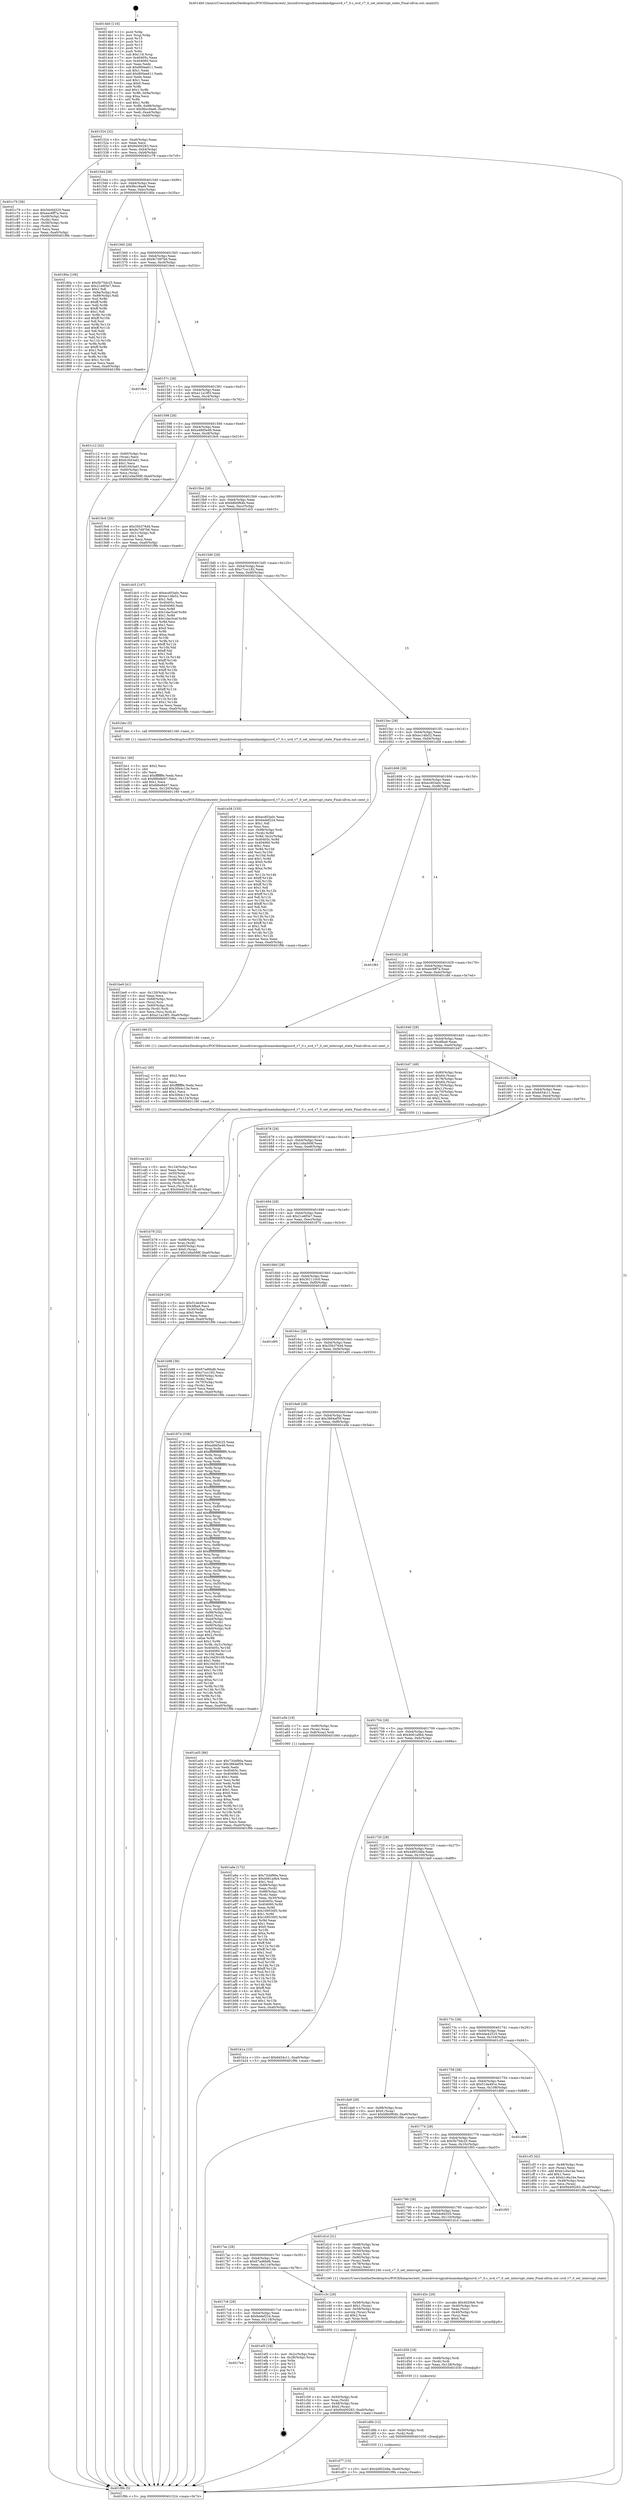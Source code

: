 digraph "0x4014b0" {
  label = "0x4014b0 (/mnt/c/Users/mathe/Desktop/tcc/POCII/binaries/extr_linuxdriversgpudrmamdamdgpuuvd_v7_0.c_uvd_v7_0_set_interrupt_state_Final-ollvm.out::main(0))"
  labelloc = "t"
  node[shape=record]

  Entry [label="",width=0.3,height=0.3,shape=circle,fillcolor=black,style=filled]
  "0x401524" [label="{
     0x401524 [32]\l
     | [instrs]\l
     &nbsp;&nbsp;0x401524 \<+6\>: mov -0xa0(%rbp),%eax\l
     &nbsp;&nbsp;0x40152a \<+2\>: mov %eax,%ecx\l
     &nbsp;&nbsp;0x40152c \<+6\>: sub $0x94400283,%ecx\l
     &nbsp;&nbsp;0x401532 \<+6\>: mov %eax,-0xb4(%rbp)\l
     &nbsp;&nbsp;0x401538 \<+6\>: mov %ecx,-0xb8(%rbp)\l
     &nbsp;&nbsp;0x40153e \<+6\>: je 0000000000401c79 \<main+0x7c9\>\l
  }"]
  "0x401c79" [label="{
     0x401c79 [36]\l
     | [instrs]\l
     &nbsp;&nbsp;0x401c79 \<+5\>: mov $0x5dc6d320,%eax\l
     &nbsp;&nbsp;0x401c7e \<+5\>: mov $0xeec6ff7a,%ecx\l
     &nbsp;&nbsp;0x401c83 \<+4\>: mov -0x48(%rbp),%rdx\l
     &nbsp;&nbsp;0x401c87 \<+2\>: mov (%rdx),%esi\l
     &nbsp;&nbsp;0x401c89 \<+4\>: mov -0x58(%rbp),%rdx\l
     &nbsp;&nbsp;0x401c8d \<+2\>: cmp (%rdx),%esi\l
     &nbsp;&nbsp;0x401c8f \<+3\>: cmovl %ecx,%eax\l
     &nbsp;&nbsp;0x401c92 \<+6\>: mov %eax,-0xa0(%rbp)\l
     &nbsp;&nbsp;0x401c98 \<+5\>: jmp 0000000000401f9b \<main+0xaeb\>\l
  }"]
  "0x401544" [label="{
     0x401544 [28]\l
     | [instrs]\l
     &nbsp;&nbsp;0x401544 \<+5\>: jmp 0000000000401549 \<main+0x99\>\l
     &nbsp;&nbsp;0x401549 \<+6\>: mov -0xb4(%rbp),%eax\l
     &nbsp;&nbsp;0x40154f \<+5\>: sub $0x9bcc9ae6,%eax\l
     &nbsp;&nbsp;0x401554 \<+6\>: mov %eax,-0xbc(%rbp)\l
     &nbsp;&nbsp;0x40155a \<+6\>: je 000000000040180a \<main+0x35a\>\l
  }"]
  Exit [label="",width=0.3,height=0.3,shape=circle,fillcolor=black,style=filled,peripheries=2]
  "0x40180a" [label="{
     0x40180a [106]\l
     | [instrs]\l
     &nbsp;&nbsp;0x40180a \<+5\>: mov $0x5b75dc25,%eax\l
     &nbsp;&nbsp;0x40180f \<+5\>: mov $0x21e6f3e7,%ecx\l
     &nbsp;&nbsp;0x401814 \<+2\>: mov $0x1,%dl\l
     &nbsp;&nbsp;0x401816 \<+7\>: mov -0x9a(%rbp),%sil\l
     &nbsp;&nbsp;0x40181d \<+7\>: mov -0x99(%rbp),%dil\l
     &nbsp;&nbsp;0x401824 \<+3\>: mov %sil,%r8b\l
     &nbsp;&nbsp;0x401827 \<+4\>: xor $0xff,%r8b\l
     &nbsp;&nbsp;0x40182b \<+3\>: mov %dil,%r9b\l
     &nbsp;&nbsp;0x40182e \<+4\>: xor $0xff,%r9b\l
     &nbsp;&nbsp;0x401832 \<+3\>: xor $0x1,%dl\l
     &nbsp;&nbsp;0x401835 \<+3\>: mov %r8b,%r10b\l
     &nbsp;&nbsp;0x401838 \<+4\>: and $0xff,%r10b\l
     &nbsp;&nbsp;0x40183c \<+3\>: and %dl,%sil\l
     &nbsp;&nbsp;0x40183f \<+3\>: mov %r9b,%r11b\l
     &nbsp;&nbsp;0x401842 \<+4\>: and $0xff,%r11b\l
     &nbsp;&nbsp;0x401846 \<+3\>: and %dl,%dil\l
     &nbsp;&nbsp;0x401849 \<+3\>: or %sil,%r10b\l
     &nbsp;&nbsp;0x40184c \<+3\>: or %dil,%r11b\l
     &nbsp;&nbsp;0x40184f \<+3\>: xor %r11b,%r10b\l
     &nbsp;&nbsp;0x401852 \<+3\>: or %r9b,%r8b\l
     &nbsp;&nbsp;0x401855 \<+4\>: xor $0xff,%r8b\l
     &nbsp;&nbsp;0x401859 \<+3\>: or $0x1,%dl\l
     &nbsp;&nbsp;0x40185c \<+3\>: and %dl,%r8b\l
     &nbsp;&nbsp;0x40185f \<+3\>: or %r8b,%r10b\l
     &nbsp;&nbsp;0x401862 \<+4\>: test $0x1,%r10b\l
     &nbsp;&nbsp;0x401866 \<+3\>: cmovne %ecx,%eax\l
     &nbsp;&nbsp;0x401869 \<+6\>: mov %eax,-0xa0(%rbp)\l
     &nbsp;&nbsp;0x40186f \<+5\>: jmp 0000000000401f9b \<main+0xaeb\>\l
  }"]
  "0x401560" [label="{
     0x401560 [28]\l
     | [instrs]\l
     &nbsp;&nbsp;0x401560 \<+5\>: jmp 0000000000401565 \<main+0xb5\>\l
     &nbsp;&nbsp;0x401565 \<+6\>: mov -0xb4(%rbp),%eax\l
     &nbsp;&nbsp;0x40156b \<+5\>: sub $0x9c7d97b6,%eax\l
     &nbsp;&nbsp;0x401570 \<+6\>: mov %eax,-0xc0(%rbp)\l
     &nbsp;&nbsp;0x401576 \<+6\>: je 00000000004019e4 \<main+0x534\>\l
  }"]
  "0x401f9b" [label="{
     0x401f9b [5]\l
     | [instrs]\l
     &nbsp;&nbsp;0x401f9b \<+5\>: jmp 0000000000401524 \<main+0x74\>\l
  }"]
  "0x4014b0" [label="{
     0x4014b0 [116]\l
     | [instrs]\l
     &nbsp;&nbsp;0x4014b0 \<+1\>: push %rbp\l
     &nbsp;&nbsp;0x4014b1 \<+3\>: mov %rsp,%rbp\l
     &nbsp;&nbsp;0x4014b4 \<+2\>: push %r15\l
     &nbsp;&nbsp;0x4014b6 \<+2\>: push %r14\l
     &nbsp;&nbsp;0x4014b8 \<+2\>: push %r13\l
     &nbsp;&nbsp;0x4014ba \<+2\>: push %r12\l
     &nbsp;&nbsp;0x4014bc \<+1\>: push %rbx\l
     &nbsp;&nbsp;0x4014bd \<+7\>: sub $0x118,%rsp\l
     &nbsp;&nbsp;0x4014c4 \<+7\>: mov 0x40405c,%eax\l
     &nbsp;&nbsp;0x4014cb \<+7\>: mov 0x404060,%ecx\l
     &nbsp;&nbsp;0x4014d2 \<+2\>: mov %eax,%edx\l
     &nbsp;&nbsp;0x4014d4 \<+6\>: sub $0x800ee611,%edx\l
     &nbsp;&nbsp;0x4014da \<+3\>: sub $0x1,%edx\l
     &nbsp;&nbsp;0x4014dd \<+6\>: add $0x800ee611,%edx\l
     &nbsp;&nbsp;0x4014e3 \<+3\>: imul %edx,%eax\l
     &nbsp;&nbsp;0x4014e6 \<+3\>: and $0x1,%eax\l
     &nbsp;&nbsp;0x4014e9 \<+3\>: cmp $0x0,%eax\l
     &nbsp;&nbsp;0x4014ec \<+4\>: sete %r8b\l
     &nbsp;&nbsp;0x4014f0 \<+4\>: and $0x1,%r8b\l
     &nbsp;&nbsp;0x4014f4 \<+7\>: mov %r8b,-0x9a(%rbp)\l
     &nbsp;&nbsp;0x4014fb \<+3\>: cmp $0xa,%ecx\l
     &nbsp;&nbsp;0x4014fe \<+4\>: setl %r8b\l
     &nbsp;&nbsp;0x401502 \<+4\>: and $0x1,%r8b\l
     &nbsp;&nbsp;0x401506 \<+7\>: mov %r8b,-0x99(%rbp)\l
     &nbsp;&nbsp;0x40150d \<+10\>: movl $0x9bcc9ae6,-0xa0(%rbp)\l
     &nbsp;&nbsp;0x401517 \<+6\>: mov %edi,-0xa4(%rbp)\l
     &nbsp;&nbsp;0x40151d \<+7\>: mov %rsi,-0xb0(%rbp)\l
  }"]
  "0x4017e4" [label="{
     0x4017e4\l
  }", style=dashed]
  "0x4019e4" [label="{
     0x4019e4\l
  }", style=dashed]
  "0x40157c" [label="{
     0x40157c [28]\l
     | [instrs]\l
     &nbsp;&nbsp;0x40157c \<+5\>: jmp 0000000000401581 \<main+0xd1\>\l
     &nbsp;&nbsp;0x401581 \<+6\>: mov -0xb4(%rbp),%eax\l
     &nbsp;&nbsp;0x401587 \<+5\>: sub $0xa11a18f3,%eax\l
     &nbsp;&nbsp;0x40158c \<+6\>: mov %eax,-0xc4(%rbp)\l
     &nbsp;&nbsp;0x401592 \<+6\>: je 0000000000401c12 \<main+0x762\>\l
  }"]
  "0x401ef3" [label="{
     0x401ef3 [18]\l
     | [instrs]\l
     &nbsp;&nbsp;0x401ef3 \<+3\>: mov -0x2c(%rbp),%eax\l
     &nbsp;&nbsp;0x401ef6 \<+4\>: lea -0x28(%rbp),%rsp\l
     &nbsp;&nbsp;0x401efa \<+1\>: pop %rbx\l
     &nbsp;&nbsp;0x401efb \<+2\>: pop %r12\l
     &nbsp;&nbsp;0x401efd \<+2\>: pop %r13\l
     &nbsp;&nbsp;0x401eff \<+2\>: pop %r14\l
     &nbsp;&nbsp;0x401f01 \<+2\>: pop %r15\l
     &nbsp;&nbsp;0x401f03 \<+1\>: pop %rbp\l
     &nbsp;&nbsp;0x401f04 \<+1\>: ret\l
  }"]
  "0x401c12" [label="{
     0x401c12 [42]\l
     | [instrs]\l
     &nbsp;&nbsp;0x401c12 \<+4\>: mov -0x60(%rbp),%rax\l
     &nbsp;&nbsp;0x401c16 \<+2\>: mov (%rax),%ecx\l
     &nbsp;&nbsp;0x401c18 \<+6\>: add $0x61643ad1,%ecx\l
     &nbsp;&nbsp;0x401c1e \<+3\>: add $0x1,%ecx\l
     &nbsp;&nbsp;0x401c21 \<+6\>: sub $0x61643ad1,%ecx\l
     &nbsp;&nbsp;0x401c27 \<+4\>: mov -0x60(%rbp),%rax\l
     &nbsp;&nbsp;0x401c2b \<+2\>: mov %ecx,(%rax)\l
     &nbsp;&nbsp;0x401c2d \<+10\>: movl $0x1d4a569f,-0xa0(%rbp)\l
     &nbsp;&nbsp;0x401c37 \<+5\>: jmp 0000000000401f9b \<main+0xaeb\>\l
  }"]
  "0x401598" [label="{
     0x401598 [28]\l
     | [instrs]\l
     &nbsp;&nbsp;0x401598 \<+5\>: jmp 000000000040159d \<main+0xed\>\l
     &nbsp;&nbsp;0x40159d \<+6\>: mov -0xb4(%rbp),%eax\l
     &nbsp;&nbsp;0x4015a3 \<+5\>: sub $0xa48d5e46,%eax\l
     &nbsp;&nbsp;0x4015a8 \<+6\>: mov %eax,-0xc8(%rbp)\l
     &nbsp;&nbsp;0x4015ae \<+6\>: je 00000000004019c6 \<main+0x516\>\l
  }"]
  "0x401d77" [label="{
     0x401d77 [15]\l
     | [instrs]\l
     &nbsp;&nbsp;0x401d77 \<+10\>: movl $0x4485249a,-0xa0(%rbp)\l
     &nbsp;&nbsp;0x401d81 \<+5\>: jmp 0000000000401f9b \<main+0xaeb\>\l
  }"]
  "0x4019c6" [label="{
     0x4019c6 [30]\l
     | [instrs]\l
     &nbsp;&nbsp;0x4019c6 \<+5\>: mov $0x35b376d4,%eax\l
     &nbsp;&nbsp;0x4019cb \<+5\>: mov $0x9c7d97b6,%ecx\l
     &nbsp;&nbsp;0x4019d0 \<+3\>: mov -0x31(%rbp),%dl\l
     &nbsp;&nbsp;0x4019d3 \<+3\>: test $0x1,%dl\l
     &nbsp;&nbsp;0x4019d6 \<+3\>: cmovne %ecx,%eax\l
     &nbsp;&nbsp;0x4019d9 \<+6\>: mov %eax,-0xa0(%rbp)\l
     &nbsp;&nbsp;0x4019df \<+5\>: jmp 0000000000401f9b \<main+0xaeb\>\l
  }"]
  "0x4015b4" [label="{
     0x4015b4 [28]\l
     | [instrs]\l
     &nbsp;&nbsp;0x4015b4 \<+5\>: jmp 00000000004015b9 \<main+0x109\>\l
     &nbsp;&nbsp;0x4015b9 \<+6\>: mov -0xb4(%rbp),%eax\l
     &nbsp;&nbsp;0x4015bf \<+5\>: sub $0xb8b0f64b,%eax\l
     &nbsp;&nbsp;0x4015c4 \<+6\>: mov %eax,-0xcc(%rbp)\l
     &nbsp;&nbsp;0x4015ca \<+6\>: je 0000000000401dc5 \<main+0x915\>\l
  }"]
  "0x401d6b" [label="{
     0x401d6b [12]\l
     | [instrs]\l
     &nbsp;&nbsp;0x401d6b \<+4\>: mov -0x50(%rbp),%rdi\l
     &nbsp;&nbsp;0x401d6f \<+3\>: mov (%rdi),%rdi\l
     &nbsp;&nbsp;0x401d72 \<+5\>: call 0000000000401030 \<free@plt\>\l
     | [calls]\l
     &nbsp;&nbsp;0x401030 \{1\} (unknown)\l
  }"]
  "0x401dc5" [label="{
     0x401dc5 [147]\l
     | [instrs]\l
     &nbsp;&nbsp;0x401dc5 \<+5\>: mov $0xecd03a0c,%eax\l
     &nbsp;&nbsp;0x401dca \<+5\>: mov $0xec14fa52,%ecx\l
     &nbsp;&nbsp;0x401dcf \<+2\>: mov $0x1,%dl\l
     &nbsp;&nbsp;0x401dd1 \<+7\>: mov 0x40405c,%esi\l
     &nbsp;&nbsp;0x401dd8 \<+7\>: mov 0x404060,%edi\l
     &nbsp;&nbsp;0x401ddf \<+3\>: mov %esi,%r8d\l
     &nbsp;&nbsp;0x401de2 \<+7\>: sub $0x1dac5cef,%r8d\l
     &nbsp;&nbsp;0x401de9 \<+4\>: sub $0x1,%r8d\l
     &nbsp;&nbsp;0x401ded \<+7\>: add $0x1dac5cef,%r8d\l
     &nbsp;&nbsp;0x401df4 \<+4\>: imul %r8d,%esi\l
     &nbsp;&nbsp;0x401df8 \<+3\>: and $0x1,%esi\l
     &nbsp;&nbsp;0x401dfb \<+3\>: cmp $0x0,%esi\l
     &nbsp;&nbsp;0x401dfe \<+4\>: sete %r9b\l
     &nbsp;&nbsp;0x401e02 \<+3\>: cmp $0xa,%edi\l
     &nbsp;&nbsp;0x401e05 \<+4\>: setl %r10b\l
     &nbsp;&nbsp;0x401e09 \<+3\>: mov %r9b,%r11b\l
     &nbsp;&nbsp;0x401e0c \<+4\>: xor $0xff,%r11b\l
     &nbsp;&nbsp;0x401e10 \<+3\>: mov %r10b,%bl\l
     &nbsp;&nbsp;0x401e13 \<+3\>: xor $0xff,%bl\l
     &nbsp;&nbsp;0x401e16 \<+3\>: xor $0x1,%dl\l
     &nbsp;&nbsp;0x401e19 \<+3\>: mov %r11b,%r14b\l
     &nbsp;&nbsp;0x401e1c \<+4\>: and $0xff,%r14b\l
     &nbsp;&nbsp;0x401e20 \<+3\>: and %dl,%r9b\l
     &nbsp;&nbsp;0x401e23 \<+3\>: mov %bl,%r15b\l
     &nbsp;&nbsp;0x401e26 \<+4\>: and $0xff,%r15b\l
     &nbsp;&nbsp;0x401e2a \<+3\>: and %dl,%r10b\l
     &nbsp;&nbsp;0x401e2d \<+3\>: or %r9b,%r14b\l
     &nbsp;&nbsp;0x401e30 \<+3\>: or %r10b,%r15b\l
     &nbsp;&nbsp;0x401e33 \<+3\>: xor %r15b,%r14b\l
     &nbsp;&nbsp;0x401e36 \<+3\>: or %bl,%r11b\l
     &nbsp;&nbsp;0x401e39 \<+4\>: xor $0xff,%r11b\l
     &nbsp;&nbsp;0x401e3d \<+3\>: or $0x1,%dl\l
     &nbsp;&nbsp;0x401e40 \<+3\>: and %dl,%r11b\l
     &nbsp;&nbsp;0x401e43 \<+3\>: or %r11b,%r14b\l
     &nbsp;&nbsp;0x401e46 \<+4\>: test $0x1,%r14b\l
     &nbsp;&nbsp;0x401e4a \<+3\>: cmovne %ecx,%eax\l
     &nbsp;&nbsp;0x401e4d \<+6\>: mov %eax,-0xa0(%rbp)\l
     &nbsp;&nbsp;0x401e53 \<+5\>: jmp 0000000000401f9b \<main+0xaeb\>\l
  }"]
  "0x4015d0" [label="{
     0x4015d0 [28]\l
     | [instrs]\l
     &nbsp;&nbsp;0x4015d0 \<+5\>: jmp 00000000004015d5 \<main+0x125\>\l
     &nbsp;&nbsp;0x4015d5 \<+6\>: mov -0xb4(%rbp),%eax\l
     &nbsp;&nbsp;0x4015db \<+5\>: sub $0xc7ccc182,%eax\l
     &nbsp;&nbsp;0x4015e0 \<+6\>: mov %eax,-0xd0(%rbp)\l
     &nbsp;&nbsp;0x4015e6 \<+6\>: je 0000000000401bbc \<main+0x70c\>\l
  }"]
  "0x401d59" [label="{
     0x401d59 [18]\l
     | [instrs]\l
     &nbsp;&nbsp;0x401d59 \<+4\>: mov -0x68(%rbp),%rdi\l
     &nbsp;&nbsp;0x401d5d \<+3\>: mov (%rdi),%rdi\l
     &nbsp;&nbsp;0x401d60 \<+6\>: mov %eax,-0x128(%rbp)\l
     &nbsp;&nbsp;0x401d66 \<+5\>: call 0000000000401030 \<free@plt\>\l
     | [calls]\l
     &nbsp;&nbsp;0x401030 \{1\} (unknown)\l
  }"]
  "0x401bbc" [label="{
     0x401bbc [5]\l
     | [instrs]\l
     &nbsp;&nbsp;0x401bbc \<+5\>: call 0000000000401160 \<next_i\>\l
     | [calls]\l
     &nbsp;&nbsp;0x401160 \{1\} (/mnt/c/Users/mathe/Desktop/tcc/POCII/binaries/extr_linuxdriversgpudrmamdamdgpuuvd_v7_0.c_uvd_v7_0_set_interrupt_state_Final-ollvm.out::next_i)\l
  }"]
  "0x4015ec" [label="{
     0x4015ec [28]\l
     | [instrs]\l
     &nbsp;&nbsp;0x4015ec \<+5\>: jmp 00000000004015f1 \<main+0x141\>\l
     &nbsp;&nbsp;0x4015f1 \<+6\>: mov -0xb4(%rbp),%eax\l
     &nbsp;&nbsp;0x4015f7 \<+5\>: sub $0xec14fa52,%eax\l
     &nbsp;&nbsp;0x4015fc \<+6\>: mov %eax,-0xd4(%rbp)\l
     &nbsp;&nbsp;0x401602 \<+6\>: je 0000000000401e58 \<main+0x9a8\>\l
  }"]
  "0x401d3c" [label="{
     0x401d3c [29]\l
     | [instrs]\l
     &nbsp;&nbsp;0x401d3c \<+10\>: movabs $0x4020b6,%rdi\l
     &nbsp;&nbsp;0x401d46 \<+4\>: mov -0x40(%rbp),%rsi\l
     &nbsp;&nbsp;0x401d4a \<+2\>: mov %eax,(%rsi)\l
     &nbsp;&nbsp;0x401d4c \<+4\>: mov -0x40(%rbp),%rsi\l
     &nbsp;&nbsp;0x401d50 \<+2\>: mov (%rsi),%esi\l
     &nbsp;&nbsp;0x401d52 \<+2\>: mov $0x0,%al\l
     &nbsp;&nbsp;0x401d54 \<+5\>: call 0000000000401040 \<printf@plt\>\l
     | [calls]\l
     &nbsp;&nbsp;0x401040 \{1\} (unknown)\l
  }"]
  "0x401e58" [label="{
     0x401e58 [155]\l
     | [instrs]\l
     &nbsp;&nbsp;0x401e58 \<+5\>: mov $0xecd03a0c,%eax\l
     &nbsp;&nbsp;0x401e5d \<+5\>: mov $0x6edef224,%ecx\l
     &nbsp;&nbsp;0x401e62 \<+2\>: mov $0x1,%dl\l
     &nbsp;&nbsp;0x401e64 \<+2\>: xor %esi,%esi\l
     &nbsp;&nbsp;0x401e66 \<+7\>: mov -0x98(%rbp),%rdi\l
     &nbsp;&nbsp;0x401e6d \<+3\>: mov (%rdi),%r8d\l
     &nbsp;&nbsp;0x401e70 \<+4\>: mov %r8d,-0x2c(%rbp)\l
     &nbsp;&nbsp;0x401e74 \<+8\>: mov 0x40405c,%r8d\l
     &nbsp;&nbsp;0x401e7c \<+8\>: mov 0x404060,%r9d\l
     &nbsp;&nbsp;0x401e84 \<+3\>: sub $0x1,%esi\l
     &nbsp;&nbsp;0x401e87 \<+3\>: mov %r8d,%r10d\l
     &nbsp;&nbsp;0x401e8a \<+3\>: add %esi,%r10d\l
     &nbsp;&nbsp;0x401e8d \<+4\>: imul %r10d,%r8d\l
     &nbsp;&nbsp;0x401e91 \<+4\>: and $0x1,%r8d\l
     &nbsp;&nbsp;0x401e95 \<+4\>: cmp $0x0,%r8d\l
     &nbsp;&nbsp;0x401e99 \<+4\>: sete %r11b\l
     &nbsp;&nbsp;0x401e9d \<+4\>: cmp $0xa,%r9d\l
     &nbsp;&nbsp;0x401ea1 \<+3\>: setl %bl\l
     &nbsp;&nbsp;0x401ea4 \<+3\>: mov %r11b,%r14b\l
     &nbsp;&nbsp;0x401ea7 \<+4\>: xor $0xff,%r14b\l
     &nbsp;&nbsp;0x401eab \<+3\>: mov %bl,%r15b\l
     &nbsp;&nbsp;0x401eae \<+4\>: xor $0xff,%r15b\l
     &nbsp;&nbsp;0x401eb2 \<+3\>: xor $0x1,%dl\l
     &nbsp;&nbsp;0x401eb5 \<+3\>: mov %r14b,%r12b\l
     &nbsp;&nbsp;0x401eb8 \<+4\>: and $0xff,%r12b\l
     &nbsp;&nbsp;0x401ebc \<+3\>: and %dl,%r11b\l
     &nbsp;&nbsp;0x401ebf \<+3\>: mov %r15b,%r13b\l
     &nbsp;&nbsp;0x401ec2 \<+4\>: and $0xff,%r13b\l
     &nbsp;&nbsp;0x401ec6 \<+2\>: and %dl,%bl\l
     &nbsp;&nbsp;0x401ec8 \<+3\>: or %r11b,%r12b\l
     &nbsp;&nbsp;0x401ecb \<+3\>: or %bl,%r13b\l
     &nbsp;&nbsp;0x401ece \<+3\>: xor %r13b,%r12b\l
     &nbsp;&nbsp;0x401ed1 \<+3\>: or %r15b,%r14b\l
     &nbsp;&nbsp;0x401ed4 \<+4\>: xor $0xff,%r14b\l
     &nbsp;&nbsp;0x401ed8 \<+3\>: or $0x1,%dl\l
     &nbsp;&nbsp;0x401edb \<+3\>: and %dl,%r14b\l
     &nbsp;&nbsp;0x401ede \<+3\>: or %r14b,%r12b\l
     &nbsp;&nbsp;0x401ee1 \<+4\>: test $0x1,%r12b\l
     &nbsp;&nbsp;0x401ee5 \<+3\>: cmovne %ecx,%eax\l
     &nbsp;&nbsp;0x401ee8 \<+6\>: mov %eax,-0xa0(%rbp)\l
     &nbsp;&nbsp;0x401eee \<+5\>: jmp 0000000000401f9b \<main+0xaeb\>\l
  }"]
  "0x401608" [label="{
     0x401608 [28]\l
     | [instrs]\l
     &nbsp;&nbsp;0x401608 \<+5\>: jmp 000000000040160d \<main+0x15d\>\l
     &nbsp;&nbsp;0x40160d \<+6\>: mov -0xb4(%rbp),%eax\l
     &nbsp;&nbsp;0x401613 \<+5\>: sub $0xecd03a0c,%eax\l
     &nbsp;&nbsp;0x401618 \<+6\>: mov %eax,-0xd8(%rbp)\l
     &nbsp;&nbsp;0x40161e \<+6\>: je 0000000000401f83 \<main+0xad3\>\l
  }"]
  "0x401cca" [label="{
     0x401cca [41]\l
     | [instrs]\l
     &nbsp;&nbsp;0x401cca \<+6\>: mov -0x124(%rbp),%ecx\l
     &nbsp;&nbsp;0x401cd0 \<+3\>: imul %eax,%ecx\l
     &nbsp;&nbsp;0x401cd3 \<+4\>: mov -0x50(%rbp),%rsi\l
     &nbsp;&nbsp;0x401cd7 \<+3\>: mov (%rsi),%rsi\l
     &nbsp;&nbsp;0x401cda \<+4\>: mov -0x48(%rbp),%rdi\l
     &nbsp;&nbsp;0x401cde \<+3\>: movslq (%rdi),%rdi\l
     &nbsp;&nbsp;0x401ce1 \<+3\>: mov %ecx,(%rsi,%rdi,4)\l
     &nbsp;&nbsp;0x401ce4 \<+10\>: movl $0x44e42510,-0xa0(%rbp)\l
     &nbsp;&nbsp;0x401cee \<+5\>: jmp 0000000000401f9b \<main+0xaeb\>\l
  }"]
  "0x401f83" [label="{
     0x401f83\l
  }", style=dashed]
  "0x401624" [label="{
     0x401624 [28]\l
     | [instrs]\l
     &nbsp;&nbsp;0x401624 \<+5\>: jmp 0000000000401629 \<main+0x179\>\l
     &nbsp;&nbsp;0x401629 \<+6\>: mov -0xb4(%rbp),%eax\l
     &nbsp;&nbsp;0x40162f \<+5\>: sub $0xeec6ff7a,%eax\l
     &nbsp;&nbsp;0x401634 \<+6\>: mov %eax,-0xdc(%rbp)\l
     &nbsp;&nbsp;0x40163a \<+6\>: je 0000000000401c9d \<main+0x7ed\>\l
  }"]
  "0x401ca2" [label="{
     0x401ca2 [40]\l
     | [instrs]\l
     &nbsp;&nbsp;0x401ca2 \<+5\>: mov $0x2,%ecx\l
     &nbsp;&nbsp;0x401ca7 \<+1\>: cltd\l
     &nbsp;&nbsp;0x401ca8 \<+2\>: idiv %ecx\l
     &nbsp;&nbsp;0x401caa \<+6\>: imul $0xfffffffe,%edx,%ecx\l
     &nbsp;&nbsp;0x401cb0 \<+6\>: add $0x30b4c13e,%ecx\l
     &nbsp;&nbsp;0x401cb6 \<+3\>: add $0x1,%ecx\l
     &nbsp;&nbsp;0x401cb9 \<+6\>: sub $0x30b4c13e,%ecx\l
     &nbsp;&nbsp;0x401cbf \<+6\>: mov %ecx,-0x124(%rbp)\l
     &nbsp;&nbsp;0x401cc5 \<+5\>: call 0000000000401160 \<next_i\>\l
     | [calls]\l
     &nbsp;&nbsp;0x401160 \{1\} (/mnt/c/Users/mathe/Desktop/tcc/POCII/binaries/extr_linuxdriversgpudrmamdamdgpuuvd_v7_0.c_uvd_v7_0_set_interrupt_state_Final-ollvm.out::next_i)\l
  }"]
  "0x401c9d" [label="{
     0x401c9d [5]\l
     | [instrs]\l
     &nbsp;&nbsp;0x401c9d \<+5\>: call 0000000000401160 \<next_i\>\l
     | [calls]\l
     &nbsp;&nbsp;0x401160 \{1\} (/mnt/c/Users/mathe/Desktop/tcc/POCII/binaries/extr_linuxdriversgpudrmamdamdgpuuvd_v7_0.c_uvd_v7_0_set_interrupt_state_Final-ollvm.out::next_i)\l
  }"]
  "0x401640" [label="{
     0x401640 [28]\l
     | [instrs]\l
     &nbsp;&nbsp;0x401640 \<+5\>: jmp 0000000000401645 \<main+0x195\>\l
     &nbsp;&nbsp;0x401645 \<+6\>: mov -0xb4(%rbp),%eax\l
     &nbsp;&nbsp;0x40164b \<+5\>: sub $0x4fba9,%eax\l
     &nbsp;&nbsp;0x401650 \<+6\>: mov %eax,-0xe0(%rbp)\l
     &nbsp;&nbsp;0x401656 \<+6\>: je 0000000000401b47 \<main+0x697\>\l
  }"]
  "0x401c59" [label="{
     0x401c59 [32]\l
     | [instrs]\l
     &nbsp;&nbsp;0x401c59 \<+4\>: mov -0x50(%rbp),%rdi\l
     &nbsp;&nbsp;0x401c5d \<+3\>: mov %rax,(%rdi)\l
     &nbsp;&nbsp;0x401c60 \<+4\>: mov -0x48(%rbp),%rax\l
     &nbsp;&nbsp;0x401c64 \<+6\>: movl $0x0,(%rax)\l
     &nbsp;&nbsp;0x401c6a \<+10\>: movl $0x94400283,-0xa0(%rbp)\l
     &nbsp;&nbsp;0x401c74 \<+5\>: jmp 0000000000401f9b \<main+0xaeb\>\l
  }"]
  "0x401b47" [label="{
     0x401b47 [49]\l
     | [instrs]\l
     &nbsp;&nbsp;0x401b47 \<+4\>: mov -0x80(%rbp),%rax\l
     &nbsp;&nbsp;0x401b4b \<+6\>: movl $0x64,(%rax)\l
     &nbsp;&nbsp;0x401b51 \<+4\>: mov -0x78(%rbp),%rax\l
     &nbsp;&nbsp;0x401b55 \<+6\>: movl $0x64,(%rax)\l
     &nbsp;&nbsp;0x401b5b \<+4\>: mov -0x70(%rbp),%rax\l
     &nbsp;&nbsp;0x401b5f \<+6\>: movl $0x1,(%rax)\l
     &nbsp;&nbsp;0x401b65 \<+4\>: mov -0x70(%rbp),%rax\l
     &nbsp;&nbsp;0x401b69 \<+3\>: movslq (%rax),%rax\l
     &nbsp;&nbsp;0x401b6c \<+4\>: shl $0x2,%rax\l
     &nbsp;&nbsp;0x401b70 \<+3\>: mov %rax,%rdi\l
     &nbsp;&nbsp;0x401b73 \<+5\>: call 0000000000401050 \<malloc@plt\>\l
     | [calls]\l
     &nbsp;&nbsp;0x401050 \{1\} (unknown)\l
  }"]
  "0x40165c" [label="{
     0x40165c [28]\l
     | [instrs]\l
     &nbsp;&nbsp;0x40165c \<+5\>: jmp 0000000000401661 \<main+0x1b1\>\l
     &nbsp;&nbsp;0x401661 \<+6\>: mov -0xb4(%rbp),%eax\l
     &nbsp;&nbsp;0x401667 \<+5\>: sub $0x6d34c11,%eax\l
     &nbsp;&nbsp;0x40166c \<+6\>: mov %eax,-0xe4(%rbp)\l
     &nbsp;&nbsp;0x401672 \<+6\>: je 0000000000401b29 \<main+0x679\>\l
  }"]
  "0x4017c8" [label="{
     0x4017c8 [28]\l
     | [instrs]\l
     &nbsp;&nbsp;0x4017c8 \<+5\>: jmp 00000000004017cd \<main+0x31d\>\l
     &nbsp;&nbsp;0x4017cd \<+6\>: mov -0xb4(%rbp),%eax\l
     &nbsp;&nbsp;0x4017d3 \<+5\>: sub $0x6edef224,%eax\l
     &nbsp;&nbsp;0x4017d8 \<+6\>: mov %eax,-0x118(%rbp)\l
     &nbsp;&nbsp;0x4017de \<+6\>: je 0000000000401ef3 \<main+0xa43\>\l
  }"]
  "0x401b29" [label="{
     0x401b29 [30]\l
     | [instrs]\l
     &nbsp;&nbsp;0x401b29 \<+5\>: mov $0x51de491e,%eax\l
     &nbsp;&nbsp;0x401b2e \<+5\>: mov $0x4fba9,%ecx\l
     &nbsp;&nbsp;0x401b33 \<+3\>: mov -0x30(%rbp),%edx\l
     &nbsp;&nbsp;0x401b36 \<+3\>: cmp $0x0,%edx\l
     &nbsp;&nbsp;0x401b39 \<+3\>: cmove %ecx,%eax\l
     &nbsp;&nbsp;0x401b3c \<+6\>: mov %eax,-0xa0(%rbp)\l
     &nbsp;&nbsp;0x401b42 \<+5\>: jmp 0000000000401f9b \<main+0xaeb\>\l
  }"]
  "0x401678" [label="{
     0x401678 [28]\l
     | [instrs]\l
     &nbsp;&nbsp;0x401678 \<+5\>: jmp 000000000040167d \<main+0x1cd\>\l
     &nbsp;&nbsp;0x40167d \<+6\>: mov -0xb4(%rbp),%eax\l
     &nbsp;&nbsp;0x401683 \<+5\>: sub $0x1d4a569f,%eax\l
     &nbsp;&nbsp;0x401688 \<+6\>: mov %eax,-0xe8(%rbp)\l
     &nbsp;&nbsp;0x40168e \<+6\>: je 0000000000401b98 \<main+0x6e8\>\l
  }"]
  "0x401c3c" [label="{
     0x401c3c [29]\l
     | [instrs]\l
     &nbsp;&nbsp;0x401c3c \<+4\>: mov -0x58(%rbp),%rax\l
     &nbsp;&nbsp;0x401c40 \<+6\>: movl $0x1,(%rax)\l
     &nbsp;&nbsp;0x401c46 \<+4\>: mov -0x58(%rbp),%rax\l
     &nbsp;&nbsp;0x401c4a \<+3\>: movslq (%rax),%rax\l
     &nbsp;&nbsp;0x401c4d \<+4\>: shl $0x2,%rax\l
     &nbsp;&nbsp;0x401c51 \<+3\>: mov %rax,%rdi\l
     &nbsp;&nbsp;0x401c54 \<+5\>: call 0000000000401050 \<malloc@plt\>\l
     | [calls]\l
     &nbsp;&nbsp;0x401050 \{1\} (unknown)\l
  }"]
  "0x401b98" [label="{
     0x401b98 [36]\l
     | [instrs]\l
     &nbsp;&nbsp;0x401b98 \<+5\>: mov $0x67ad6bd6,%eax\l
     &nbsp;&nbsp;0x401b9d \<+5\>: mov $0xc7ccc182,%ecx\l
     &nbsp;&nbsp;0x401ba2 \<+4\>: mov -0x60(%rbp),%rdx\l
     &nbsp;&nbsp;0x401ba6 \<+2\>: mov (%rdx),%esi\l
     &nbsp;&nbsp;0x401ba8 \<+4\>: mov -0x70(%rbp),%rdx\l
     &nbsp;&nbsp;0x401bac \<+2\>: cmp (%rdx),%esi\l
     &nbsp;&nbsp;0x401bae \<+3\>: cmovl %ecx,%eax\l
     &nbsp;&nbsp;0x401bb1 \<+6\>: mov %eax,-0xa0(%rbp)\l
     &nbsp;&nbsp;0x401bb7 \<+5\>: jmp 0000000000401f9b \<main+0xaeb\>\l
  }"]
  "0x401694" [label="{
     0x401694 [28]\l
     | [instrs]\l
     &nbsp;&nbsp;0x401694 \<+5\>: jmp 0000000000401699 \<main+0x1e9\>\l
     &nbsp;&nbsp;0x401699 \<+6\>: mov -0xb4(%rbp),%eax\l
     &nbsp;&nbsp;0x40169f \<+5\>: sub $0x21e6f3e7,%eax\l
     &nbsp;&nbsp;0x4016a4 \<+6\>: mov %eax,-0xec(%rbp)\l
     &nbsp;&nbsp;0x4016aa \<+6\>: je 0000000000401874 \<main+0x3c4\>\l
  }"]
  "0x4017ac" [label="{
     0x4017ac [28]\l
     | [instrs]\l
     &nbsp;&nbsp;0x4017ac \<+5\>: jmp 00000000004017b1 \<main+0x301\>\l
     &nbsp;&nbsp;0x4017b1 \<+6\>: mov -0xb4(%rbp),%eax\l
     &nbsp;&nbsp;0x4017b7 \<+5\>: sub $0x67ad6bd6,%eax\l
     &nbsp;&nbsp;0x4017bc \<+6\>: mov %eax,-0x114(%rbp)\l
     &nbsp;&nbsp;0x4017c2 \<+6\>: je 0000000000401c3c \<main+0x78c\>\l
  }"]
  "0x401874" [label="{
     0x401874 [338]\l
     | [instrs]\l
     &nbsp;&nbsp;0x401874 \<+5\>: mov $0x5b75dc25,%eax\l
     &nbsp;&nbsp;0x401879 \<+5\>: mov $0xa48d5e46,%ecx\l
     &nbsp;&nbsp;0x40187e \<+3\>: mov %rsp,%rdx\l
     &nbsp;&nbsp;0x401881 \<+4\>: add $0xfffffffffffffff0,%rdx\l
     &nbsp;&nbsp;0x401885 \<+3\>: mov %rdx,%rsp\l
     &nbsp;&nbsp;0x401888 \<+7\>: mov %rdx,-0x98(%rbp)\l
     &nbsp;&nbsp;0x40188f \<+3\>: mov %rsp,%rdx\l
     &nbsp;&nbsp;0x401892 \<+4\>: add $0xfffffffffffffff0,%rdx\l
     &nbsp;&nbsp;0x401896 \<+3\>: mov %rdx,%rsp\l
     &nbsp;&nbsp;0x401899 \<+3\>: mov %rsp,%rsi\l
     &nbsp;&nbsp;0x40189c \<+4\>: add $0xfffffffffffffff0,%rsi\l
     &nbsp;&nbsp;0x4018a0 \<+3\>: mov %rsi,%rsp\l
     &nbsp;&nbsp;0x4018a3 \<+7\>: mov %rsi,-0x90(%rbp)\l
     &nbsp;&nbsp;0x4018aa \<+3\>: mov %rsp,%rsi\l
     &nbsp;&nbsp;0x4018ad \<+4\>: add $0xfffffffffffffff0,%rsi\l
     &nbsp;&nbsp;0x4018b1 \<+3\>: mov %rsi,%rsp\l
     &nbsp;&nbsp;0x4018b4 \<+7\>: mov %rsi,-0x88(%rbp)\l
     &nbsp;&nbsp;0x4018bb \<+3\>: mov %rsp,%rsi\l
     &nbsp;&nbsp;0x4018be \<+4\>: add $0xfffffffffffffff0,%rsi\l
     &nbsp;&nbsp;0x4018c2 \<+3\>: mov %rsi,%rsp\l
     &nbsp;&nbsp;0x4018c5 \<+4\>: mov %rsi,-0x80(%rbp)\l
     &nbsp;&nbsp;0x4018c9 \<+3\>: mov %rsp,%rsi\l
     &nbsp;&nbsp;0x4018cc \<+4\>: add $0xfffffffffffffff0,%rsi\l
     &nbsp;&nbsp;0x4018d0 \<+3\>: mov %rsi,%rsp\l
     &nbsp;&nbsp;0x4018d3 \<+4\>: mov %rsi,-0x78(%rbp)\l
     &nbsp;&nbsp;0x4018d7 \<+3\>: mov %rsp,%rsi\l
     &nbsp;&nbsp;0x4018da \<+4\>: add $0xfffffffffffffff0,%rsi\l
     &nbsp;&nbsp;0x4018de \<+3\>: mov %rsi,%rsp\l
     &nbsp;&nbsp;0x4018e1 \<+4\>: mov %rsi,-0x70(%rbp)\l
     &nbsp;&nbsp;0x4018e5 \<+3\>: mov %rsp,%rsi\l
     &nbsp;&nbsp;0x4018e8 \<+4\>: add $0xfffffffffffffff0,%rsi\l
     &nbsp;&nbsp;0x4018ec \<+3\>: mov %rsi,%rsp\l
     &nbsp;&nbsp;0x4018ef \<+4\>: mov %rsi,-0x68(%rbp)\l
     &nbsp;&nbsp;0x4018f3 \<+3\>: mov %rsp,%rsi\l
     &nbsp;&nbsp;0x4018f6 \<+4\>: add $0xfffffffffffffff0,%rsi\l
     &nbsp;&nbsp;0x4018fa \<+3\>: mov %rsi,%rsp\l
     &nbsp;&nbsp;0x4018fd \<+4\>: mov %rsi,-0x60(%rbp)\l
     &nbsp;&nbsp;0x401901 \<+3\>: mov %rsp,%rsi\l
     &nbsp;&nbsp;0x401904 \<+4\>: add $0xfffffffffffffff0,%rsi\l
     &nbsp;&nbsp;0x401908 \<+3\>: mov %rsi,%rsp\l
     &nbsp;&nbsp;0x40190b \<+4\>: mov %rsi,-0x58(%rbp)\l
     &nbsp;&nbsp;0x40190f \<+3\>: mov %rsp,%rsi\l
     &nbsp;&nbsp;0x401912 \<+4\>: add $0xfffffffffffffff0,%rsi\l
     &nbsp;&nbsp;0x401916 \<+3\>: mov %rsi,%rsp\l
     &nbsp;&nbsp;0x401919 \<+4\>: mov %rsi,-0x50(%rbp)\l
     &nbsp;&nbsp;0x40191d \<+3\>: mov %rsp,%rsi\l
     &nbsp;&nbsp;0x401920 \<+4\>: add $0xfffffffffffffff0,%rsi\l
     &nbsp;&nbsp;0x401924 \<+3\>: mov %rsi,%rsp\l
     &nbsp;&nbsp;0x401927 \<+4\>: mov %rsi,-0x48(%rbp)\l
     &nbsp;&nbsp;0x40192b \<+3\>: mov %rsp,%rsi\l
     &nbsp;&nbsp;0x40192e \<+4\>: add $0xfffffffffffffff0,%rsi\l
     &nbsp;&nbsp;0x401932 \<+3\>: mov %rsi,%rsp\l
     &nbsp;&nbsp;0x401935 \<+4\>: mov %rsi,-0x40(%rbp)\l
     &nbsp;&nbsp;0x401939 \<+7\>: mov -0x98(%rbp),%rsi\l
     &nbsp;&nbsp;0x401940 \<+6\>: movl $0x0,(%rsi)\l
     &nbsp;&nbsp;0x401946 \<+6\>: mov -0xa4(%rbp),%edi\l
     &nbsp;&nbsp;0x40194c \<+2\>: mov %edi,(%rdx)\l
     &nbsp;&nbsp;0x40194e \<+7\>: mov -0x90(%rbp),%rsi\l
     &nbsp;&nbsp;0x401955 \<+7\>: mov -0xb0(%rbp),%r8\l
     &nbsp;&nbsp;0x40195c \<+3\>: mov %r8,(%rsi)\l
     &nbsp;&nbsp;0x40195f \<+3\>: cmpl $0x2,(%rdx)\l
     &nbsp;&nbsp;0x401962 \<+4\>: setne %r9b\l
     &nbsp;&nbsp;0x401966 \<+4\>: and $0x1,%r9b\l
     &nbsp;&nbsp;0x40196a \<+4\>: mov %r9b,-0x31(%rbp)\l
     &nbsp;&nbsp;0x40196e \<+8\>: mov 0x40405c,%r10d\l
     &nbsp;&nbsp;0x401976 \<+8\>: mov 0x404060,%r11d\l
     &nbsp;&nbsp;0x40197e \<+3\>: mov %r10d,%ebx\l
     &nbsp;&nbsp;0x401981 \<+6\>: sub $0x16d30109,%ebx\l
     &nbsp;&nbsp;0x401987 \<+3\>: sub $0x1,%ebx\l
     &nbsp;&nbsp;0x40198a \<+6\>: add $0x16d30109,%ebx\l
     &nbsp;&nbsp;0x401990 \<+4\>: imul %ebx,%r10d\l
     &nbsp;&nbsp;0x401994 \<+4\>: and $0x1,%r10d\l
     &nbsp;&nbsp;0x401998 \<+4\>: cmp $0x0,%r10d\l
     &nbsp;&nbsp;0x40199c \<+4\>: sete %r9b\l
     &nbsp;&nbsp;0x4019a0 \<+4\>: cmp $0xa,%r11d\l
     &nbsp;&nbsp;0x4019a4 \<+4\>: setl %r14b\l
     &nbsp;&nbsp;0x4019a8 \<+3\>: mov %r9b,%r15b\l
     &nbsp;&nbsp;0x4019ab \<+3\>: and %r14b,%r15b\l
     &nbsp;&nbsp;0x4019ae \<+3\>: xor %r14b,%r9b\l
     &nbsp;&nbsp;0x4019b1 \<+3\>: or %r9b,%r15b\l
     &nbsp;&nbsp;0x4019b4 \<+4\>: test $0x1,%r15b\l
     &nbsp;&nbsp;0x4019b8 \<+3\>: cmovne %ecx,%eax\l
     &nbsp;&nbsp;0x4019bb \<+6\>: mov %eax,-0xa0(%rbp)\l
     &nbsp;&nbsp;0x4019c1 \<+5\>: jmp 0000000000401f9b \<main+0xaeb\>\l
  }"]
  "0x4016b0" [label="{
     0x4016b0 [28]\l
     | [instrs]\l
     &nbsp;&nbsp;0x4016b0 \<+5\>: jmp 00000000004016b5 \<main+0x205\>\l
     &nbsp;&nbsp;0x4016b5 \<+6\>: mov -0xb4(%rbp),%eax\l
     &nbsp;&nbsp;0x4016bb \<+5\>: sub $0x301110c0,%eax\l
     &nbsp;&nbsp;0x4016c0 \<+6\>: mov %eax,-0xf0(%rbp)\l
     &nbsp;&nbsp;0x4016c6 \<+6\>: je 0000000000401d95 \<main+0x8e5\>\l
  }"]
  "0x401d1d" [label="{
     0x401d1d [31]\l
     | [instrs]\l
     &nbsp;&nbsp;0x401d1d \<+4\>: mov -0x68(%rbp),%rax\l
     &nbsp;&nbsp;0x401d21 \<+3\>: mov (%rax),%rdi\l
     &nbsp;&nbsp;0x401d24 \<+4\>: mov -0x50(%rbp),%rax\l
     &nbsp;&nbsp;0x401d28 \<+3\>: mov (%rax),%rsi\l
     &nbsp;&nbsp;0x401d2b \<+4\>: mov -0x80(%rbp),%rax\l
     &nbsp;&nbsp;0x401d2f \<+2\>: mov (%rax),%edx\l
     &nbsp;&nbsp;0x401d31 \<+4\>: mov -0x78(%rbp),%rax\l
     &nbsp;&nbsp;0x401d35 \<+2\>: mov (%rax),%ecx\l
     &nbsp;&nbsp;0x401d37 \<+5\>: call 0000000000401240 \<uvd_v7_0_set_interrupt_state\>\l
     | [calls]\l
     &nbsp;&nbsp;0x401240 \{1\} (/mnt/c/Users/mathe/Desktop/tcc/POCII/binaries/extr_linuxdriversgpudrmamdamdgpuuvd_v7_0.c_uvd_v7_0_set_interrupt_state_Final-ollvm.out::uvd_v7_0_set_interrupt_state)\l
  }"]
  "0x401790" [label="{
     0x401790 [28]\l
     | [instrs]\l
     &nbsp;&nbsp;0x401790 \<+5\>: jmp 0000000000401795 \<main+0x2e5\>\l
     &nbsp;&nbsp;0x401795 \<+6\>: mov -0xb4(%rbp),%eax\l
     &nbsp;&nbsp;0x40179b \<+5\>: sub $0x5dc6d320,%eax\l
     &nbsp;&nbsp;0x4017a0 \<+6\>: mov %eax,-0x110(%rbp)\l
     &nbsp;&nbsp;0x4017a6 \<+6\>: je 0000000000401d1d \<main+0x86d\>\l
  }"]
  "0x401d95" [label="{
     0x401d95\l
  }", style=dashed]
  "0x4016cc" [label="{
     0x4016cc [28]\l
     | [instrs]\l
     &nbsp;&nbsp;0x4016cc \<+5\>: jmp 00000000004016d1 \<main+0x221\>\l
     &nbsp;&nbsp;0x4016d1 \<+6\>: mov -0xb4(%rbp),%eax\l
     &nbsp;&nbsp;0x4016d7 \<+5\>: sub $0x35b376d4,%eax\l
     &nbsp;&nbsp;0x4016dc \<+6\>: mov %eax,-0xf4(%rbp)\l
     &nbsp;&nbsp;0x4016e2 \<+6\>: je 0000000000401a05 \<main+0x555\>\l
  }"]
  "0x401f05" [label="{
     0x401f05\l
  }", style=dashed]
  "0x401a05" [label="{
     0x401a05 [86]\l
     | [instrs]\l
     &nbsp;&nbsp;0x401a05 \<+5\>: mov $0x73cbf90a,%eax\l
     &nbsp;&nbsp;0x401a0a \<+5\>: mov $0x3864ef59,%ecx\l
     &nbsp;&nbsp;0x401a0f \<+2\>: xor %edx,%edx\l
     &nbsp;&nbsp;0x401a11 \<+7\>: mov 0x40405c,%esi\l
     &nbsp;&nbsp;0x401a18 \<+7\>: mov 0x404060,%edi\l
     &nbsp;&nbsp;0x401a1f \<+3\>: sub $0x1,%edx\l
     &nbsp;&nbsp;0x401a22 \<+3\>: mov %esi,%r8d\l
     &nbsp;&nbsp;0x401a25 \<+3\>: add %edx,%r8d\l
     &nbsp;&nbsp;0x401a28 \<+4\>: imul %r8d,%esi\l
     &nbsp;&nbsp;0x401a2c \<+3\>: and $0x1,%esi\l
     &nbsp;&nbsp;0x401a2f \<+3\>: cmp $0x0,%esi\l
     &nbsp;&nbsp;0x401a32 \<+4\>: sete %r9b\l
     &nbsp;&nbsp;0x401a36 \<+3\>: cmp $0xa,%edi\l
     &nbsp;&nbsp;0x401a39 \<+4\>: setl %r10b\l
     &nbsp;&nbsp;0x401a3d \<+3\>: mov %r9b,%r11b\l
     &nbsp;&nbsp;0x401a40 \<+3\>: and %r10b,%r11b\l
     &nbsp;&nbsp;0x401a43 \<+3\>: xor %r10b,%r9b\l
     &nbsp;&nbsp;0x401a46 \<+3\>: or %r9b,%r11b\l
     &nbsp;&nbsp;0x401a49 \<+4\>: test $0x1,%r11b\l
     &nbsp;&nbsp;0x401a4d \<+3\>: cmovne %ecx,%eax\l
     &nbsp;&nbsp;0x401a50 \<+6\>: mov %eax,-0xa0(%rbp)\l
     &nbsp;&nbsp;0x401a56 \<+5\>: jmp 0000000000401f9b \<main+0xaeb\>\l
  }"]
  "0x4016e8" [label="{
     0x4016e8 [28]\l
     | [instrs]\l
     &nbsp;&nbsp;0x4016e8 \<+5\>: jmp 00000000004016ed \<main+0x23d\>\l
     &nbsp;&nbsp;0x4016ed \<+6\>: mov -0xb4(%rbp),%eax\l
     &nbsp;&nbsp;0x4016f3 \<+5\>: sub $0x3864ef59,%eax\l
     &nbsp;&nbsp;0x4016f8 \<+6\>: mov %eax,-0xf8(%rbp)\l
     &nbsp;&nbsp;0x4016fe \<+6\>: je 0000000000401a5b \<main+0x5ab\>\l
  }"]
  "0x401774" [label="{
     0x401774 [28]\l
     | [instrs]\l
     &nbsp;&nbsp;0x401774 \<+5\>: jmp 0000000000401779 \<main+0x2c9\>\l
     &nbsp;&nbsp;0x401779 \<+6\>: mov -0xb4(%rbp),%eax\l
     &nbsp;&nbsp;0x40177f \<+5\>: sub $0x5b75dc25,%eax\l
     &nbsp;&nbsp;0x401784 \<+6\>: mov %eax,-0x10c(%rbp)\l
     &nbsp;&nbsp;0x40178a \<+6\>: je 0000000000401f05 \<main+0xa55\>\l
  }"]
  "0x401a5b" [label="{
     0x401a5b [19]\l
     | [instrs]\l
     &nbsp;&nbsp;0x401a5b \<+7\>: mov -0x90(%rbp),%rax\l
     &nbsp;&nbsp;0x401a62 \<+3\>: mov (%rax),%rax\l
     &nbsp;&nbsp;0x401a65 \<+4\>: mov 0x8(%rax),%rdi\l
     &nbsp;&nbsp;0x401a69 \<+5\>: call 0000000000401060 \<atoi@plt\>\l
     | [calls]\l
     &nbsp;&nbsp;0x401060 \{1\} (unknown)\l
  }"]
  "0x401704" [label="{
     0x401704 [28]\l
     | [instrs]\l
     &nbsp;&nbsp;0x401704 \<+5\>: jmp 0000000000401709 \<main+0x259\>\l
     &nbsp;&nbsp;0x401709 \<+6\>: mov -0xb4(%rbp),%eax\l
     &nbsp;&nbsp;0x40170f \<+5\>: sub $0x4061a9b4,%eax\l
     &nbsp;&nbsp;0x401714 \<+6\>: mov %eax,-0xfc(%rbp)\l
     &nbsp;&nbsp;0x40171a \<+6\>: je 0000000000401b1a \<main+0x66a\>\l
  }"]
  "0x401a6e" [label="{
     0x401a6e [172]\l
     | [instrs]\l
     &nbsp;&nbsp;0x401a6e \<+5\>: mov $0x73cbf90a,%ecx\l
     &nbsp;&nbsp;0x401a73 \<+5\>: mov $0x4061a9b4,%edx\l
     &nbsp;&nbsp;0x401a78 \<+3\>: mov $0x1,%sil\l
     &nbsp;&nbsp;0x401a7b \<+7\>: mov -0x88(%rbp),%rdi\l
     &nbsp;&nbsp;0x401a82 \<+2\>: mov %eax,(%rdi)\l
     &nbsp;&nbsp;0x401a84 \<+7\>: mov -0x88(%rbp),%rdi\l
     &nbsp;&nbsp;0x401a8b \<+2\>: mov (%rdi),%eax\l
     &nbsp;&nbsp;0x401a8d \<+3\>: mov %eax,-0x30(%rbp)\l
     &nbsp;&nbsp;0x401a90 \<+7\>: mov 0x40405c,%eax\l
     &nbsp;&nbsp;0x401a97 \<+8\>: mov 0x404060,%r8d\l
     &nbsp;&nbsp;0x401a9f \<+3\>: mov %eax,%r9d\l
     &nbsp;&nbsp;0x401aa2 \<+7\>: sub $0x169530f3,%r9d\l
     &nbsp;&nbsp;0x401aa9 \<+4\>: sub $0x1,%r9d\l
     &nbsp;&nbsp;0x401aad \<+7\>: add $0x169530f3,%r9d\l
     &nbsp;&nbsp;0x401ab4 \<+4\>: imul %r9d,%eax\l
     &nbsp;&nbsp;0x401ab8 \<+3\>: and $0x1,%eax\l
     &nbsp;&nbsp;0x401abb \<+3\>: cmp $0x0,%eax\l
     &nbsp;&nbsp;0x401abe \<+4\>: sete %r10b\l
     &nbsp;&nbsp;0x401ac2 \<+4\>: cmp $0xa,%r8d\l
     &nbsp;&nbsp;0x401ac6 \<+4\>: setl %r11b\l
     &nbsp;&nbsp;0x401aca \<+3\>: mov %r10b,%bl\l
     &nbsp;&nbsp;0x401acd \<+3\>: xor $0xff,%bl\l
     &nbsp;&nbsp;0x401ad0 \<+3\>: mov %r11b,%r14b\l
     &nbsp;&nbsp;0x401ad3 \<+4\>: xor $0xff,%r14b\l
     &nbsp;&nbsp;0x401ad7 \<+4\>: xor $0x1,%sil\l
     &nbsp;&nbsp;0x401adb \<+3\>: mov %bl,%r15b\l
     &nbsp;&nbsp;0x401ade \<+4\>: and $0xff,%r15b\l
     &nbsp;&nbsp;0x401ae2 \<+3\>: and %sil,%r10b\l
     &nbsp;&nbsp;0x401ae5 \<+3\>: mov %r14b,%r12b\l
     &nbsp;&nbsp;0x401ae8 \<+4\>: and $0xff,%r12b\l
     &nbsp;&nbsp;0x401aec \<+3\>: and %sil,%r11b\l
     &nbsp;&nbsp;0x401aef \<+3\>: or %r10b,%r15b\l
     &nbsp;&nbsp;0x401af2 \<+3\>: or %r11b,%r12b\l
     &nbsp;&nbsp;0x401af5 \<+3\>: xor %r12b,%r15b\l
     &nbsp;&nbsp;0x401af8 \<+3\>: or %r14b,%bl\l
     &nbsp;&nbsp;0x401afb \<+3\>: xor $0xff,%bl\l
     &nbsp;&nbsp;0x401afe \<+4\>: or $0x1,%sil\l
     &nbsp;&nbsp;0x401b02 \<+3\>: and %sil,%bl\l
     &nbsp;&nbsp;0x401b05 \<+3\>: or %bl,%r15b\l
     &nbsp;&nbsp;0x401b08 \<+4\>: test $0x1,%r15b\l
     &nbsp;&nbsp;0x401b0c \<+3\>: cmovne %edx,%ecx\l
     &nbsp;&nbsp;0x401b0f \<+6\>: mov %ecx,-0xa0(%rbp)\l
     &nbsp;&nbsp;0x401b15 \<+5\>: jmp 0000000000401f9b \<main+0xaeb\>\l
  }"]
  "0x401d86" [label="{
     0x401d86\l
  }", style=dashed]
  "0x401b1a" [label="{
     0x401b1a [15]\l
     | [instrs]\l
     &nbsp;&nbsp;0x401b1a \<+10\>: movl $0x6d34c11,-0xa0(%rbp)\l
     &nbsp;&nbsp;0x401b24 \<+5\>: jmp 0000000000401f9b \<main+0xaeb\>\l
  }"]
  "0x401720" [label="{
     0x401720 [28]\l
     | [instrs]\l
     &nbsp;&nbsp;0x401720 \<+5\>: jmp 0000000000401725 \<main+0x275\>\l
     &nbsp;&nbsp;0x401725 \<+6\>: mov -0xb4(%rbp),%eax\l
     &nbsp;&nbsp;0x40172b \<+5\>: sub $0x4485249a,%eax\l
     &nbsp;&nbsp;0x401730 \<+6\>: mov %eax,-0x100(%rbp)\l
     &nbsp;&nbsp;0x401736 \<+6\>: je 0000000000401da9 \<main+0x8f9\>\l
  }"]
  "0x401b78" [label="{
     0x401b78 [32]\l
     | [instrs]\l
     &nbsp;&nbsp;0x401b78 \<+4\>: mov -0x68(%rbp),%rdi\l
     &nbsp;&nbsp;0x401b7c \<+3\>: mov %rax,(%rdi)\l
     &nbsp;&nbsp;0x401b7f \<+4\>: mov -0x60(%rbp),%rax\l
     &nbsp;&nbsp;0x401b83 \<+6\>: movl $0x0,(%rax)\l
     &nbsp;&nbsp;0x401b89 \<+10\>: movl $0x1d4a569f,-0xa0(%rbp)\l
     &nbsp;&nbsp;0x401b93 \<+5\>: jmp 0000000000401f9b \<main+0xaeb\>\l
  }"]
  "0x401bc1" [label="{
     0x401bc1 [40]\l
     | [instrs]\l
     &nbsp;&nbsp;0x401bc1 \<+5\>: mov $0x2,%ecx\l
     &nbsp;&nbsp;0x401bc6 \<+1\>: cltd\l
     &nbsp;&nbsp;0x401bc7 \<+2\>: idiv %ecx\l
     &nbsp;&nbsp;0x401bc9 \<+6\>: imul $0xfffffffe,%edx,%ecx\l
     &nbsp;&nbsp;0x401bcf \<+6\>: sub $0xfd6e8d47,%ecx\l
     &nbsp;&nbsp;0x401bd5 \<+3\>: add $0x1,%ecx\l
     &nbsp;&nbsp;0x401bd8 \<+6\>: add $0xfd6e8d47,%ecx\l
     &nbsp;&nbsp;0x401bde \<+6\>: mov %ecx,-0x120(%rbp)\l
     &nbsp;&nbsp;0x401be4 \<+5\>: call 0000000000401160 \<next_i\>\l
     | [calls]\l
     &nbsp;&nbsp;0x401160 \{1\} (/mnt/c/Users/mathe/Desktop/tcc/POCII/binaries/extr_linuxdriversgpudrmamdamdgpuuvd_v7_0.c_uvd_v7_0_set_interrupt_state_Final-ollvm.out::next_i)\l
  }"]
  "0x401be9" [label="{
     0x401be9 [41]\l
     | [instrs]\l
     &nbsp;&nbsp;0x401be9 \<+6\>: mov -0x120(%rbp),%ecx\l
     &nbsp;&nbsp;0x401bef \<+3\>: imul %eax,%ecx\l
     &nbsp;&nbsp;0x401bf2 \<+4\>: mov -0x68(%rbp),%rsi\l
     &nbsp;&nbsp;0x401bf6 \<+3\>: mov (%rsi),%rsi\l
     &nbsp;&nbsp;0x401bf9 \<+4\>: mov -0x60(%rbp),%rdi\l
     &nbsp;&nbsp;0x401bfd \<+3\>: movslq (%rdi),%rdi\l
     &nbsp;&nbsp;0x401c00 \<+3\>: mov %ecx,(%rsi,%rdi,4)\l
     &nbsp;&nbsp;0x401c03 \<+10\>: movl $0xa11a18f3,-0xa0(%rbp)\l
     &nbsp;&nbsp;0x401c0d \<+5\>: jmp 0000000000401f9b \<main+0xaeb\>\l
  }"]
  "0x401758" [label="{
     0x401758 [28]\l
     | [instrs]\l
     &nbsp;&nbsp;0x401758 \<+5\>: jmp 000000000040175d \<main+0x2ad\>\l
     &nbsp;&nbsp;0x40175d \<+6\>: mov -0xb4(%rbp),%eax\l
     &nbsp;&nbsp;0x401763 \<+5\>: sub $0x51de491e,%eax\l
     &nbsp;&nbsp;0x401768 \<+6\>: mov %eax,-0x108(%rbp)\l
     &nbsp;&nbsp;0x40176e \<+6\>: je 0000000000401d86 \<main+0x8d6\>\l
  }"]
  "0x401da9" [label="{
     0x401da9 [28]\l
     | [instrs]\l
     &nbsp;&nbsp;0x401da9 \<+7\>: mov -0x98(%rbp),%rax\l
     &nbsp;&nbsp;0x401db0 \<+6\>: movl $0x0,(%rax)\l
     &nbsp;&nbsp;0x401db6 \<+10\>: movl $0xb8b0f64b,-0xa0(%rbp)\l
     &nbsp;&nbsp;0x401dc0 \<+5\>: jmp 0000000000401f9b \<main+0xaeb\>\l
  }"]
  "0x40173c" [label="{
     0x40173c [28]\l
     | [instrs]\l
     &nbsp;&nbsp;0x40173c \<+5\>: jmp 0000000000401741 \<main+0x291\>\l
     &nbsp;&nbsp;0x401741 \<+6\>: mov -0xb4(%rbp),%eax\l
     &nbsp;&nbsp;0x401747 \<+5\>: sub $0x44e42510,%eax\l
     &nbsp;&nbsp;0x40174c \<+6\>: mov %eax,-0x104(%rbp)\l
     &nbsp;&nbsp;0x401752 \<+6\>: je 0000000000401cf3 \<main+0x843\>\l
  }"]
  "0x401cf3" [label="{
     0x401cf3 [42]\l
     | [instrs]\l
     &nbsp;&nbsp;0x401cf3 \<+4\>: mov -0x48(%rbp),%rax\l
     &nbsp;&nbsp;0x401cf7 \<+2\>: mov (%rax),%ecx\l
     &nbsp;&nbsp;0x401cf9 \<+6\>: add $0xb1c6a1be,%ecx\l
     &nbsp;&nbsp;0x401cff \<+3\>: add $0x1,%ecx\l
     &nbsp;&nbsp;0x401d02 \<+6\>: sub $0xb1c6a1be,%ecx\l
     &nbsp;&nbsp;0x401d08 \<+4\>: mov -0x48(%rbp),%rax\l
     &nbsp;&nbsp;0x401d0c \<+2\>: mov %ecx,(%rax)\l
     &nbsp;&nbsp;0x401d0e \<+10\>: movl $0x94400283,-0xa0(%rbp)\l
     &nbsp;&nbsp;0x401d18 \<+5\>: jmp 0000000000401f9b \<main+0xaeb\>\l
  }"]
  Entry -> "0x4014b0" [label=" 1"]
  "0x401524" -> "0x401c79" [label=" 2"]
  "0x401524" -> "0x401544" [label=" 20"]
  "0x401ef3" -> Exit [label=" 1"]
  "0x401544" -> "0x40180a" [label=" 1"]
  "0x401544" -> "0x401560" [label=" 19"]
  "0x40180a" -> "0x401f9b" [label=" 1"]
  "0x4014b0" -> "0x401524" [label=" 1"]
  "0x401f9b" -> "0x401524" [label=" 21"]
  "0x4017c8" -> "0x4017e4" [label=" 0"]
  "0x401560" -> "0x4019e4" [label=" 0"]
  "0x401560" -> "0x40157c" [label=" 19"]
  "0x4017c8" -> "0x401ef3" [label=" 1"]
  "0x40157c" -> "0x401c12" [label=" 1"]
  "0x40157c" -> "0x401598" [label=" 18"]
  "0x401e58" -> "0x401f9b" [label=" 1"]
  "0x401598" -> "0x4019c6" [label=" 1"]
  "0x401598" -> "0x4015b4" [label=" 17"]
  "0x401dc5" -> "0x401f9b" [label=" 1"]
  "0x4015b4" -> "0x401dc5" [label=" 1"]
  "0x4015b4" -> "0x4015d0" [label=" 16"]
  "0x401da9" -> "0x401f9b" [label=" 1"]
  "0x4015d0" -> "0x401bbc" [label=" 1"]
  "0x4015d0" -> "0x4015ec" [label=" 15"]
  "0x401d77" -> "0x401f9b" [label=" 1"]
  "0x4015ec" -> "0x401e58" [label=" 1"]
  "0x4015ec" -> "0x401608" [label=" 14"]
  "0x401d6b" -> "0x401d77" [label=" 1"]
  "0x401608" -> "0x401f83" [label=" 0"]
  "0x401608" -> "0x401624" [label=" 14"]
  "0x401d59" -> "0x401d6b" [label=" 1"]
  "0x401624" -> "0x401c9d" [label=" 1"]
  "0x401624" -> "0x401640" [label=" 13"]
  "0x401d3c" -> "0x401d59" [label=" 1"]
  "0x401640" -> "0x401b47" [label=" 1"]
  "0x401640" -> "0x40165c" [label=" 12"]
  "0x401d1d" -> "0x401d3c" [label=" 1"]
  "0x40165c" -> "0x401b29" [label=" 1"]
  "0x40165c" -> "0x401678" [label=" 11"]
  "0x401cf3" -> "0x401f9b" [label=" 1"]
  "0x401678" -> "0x401b98" [label=" 2"]
  "0x401678" -> "0x401694" [label=" 9"]
  "0x401cca" -> "0x401f9b" [label=" 1"]
  "0x401694" -> "0x401874" [label=" 1"]
  "0x401694" -> "0x4016b0" [label=" 8"]
  "0x401c9d" -> "0x401ca2" [label=" 1"]
  "0x401874" -> "0x401f9b" [label=" 1"]
  "0x4019c6" -> "0x401f9b" [label=" 1"]
  "0x401c79" -> "0x401f9b" [label=" 2"]
  "0x4016b0" -> "0x401d95" [label=" 0"]
  "0x4016b0" -> "0x4016cc" [label=" 8"]
  "0x401c3c" -> "0x401c59" [label=" 1"]
  "0x4016cc" -> "0x401a05" [label=" 1"]
  "0x4016cc" -> "0x4016e8" [label=" 7"]
  "0x401a05" -> "0x401f9b" [label=" 1"]
  "0x4017ac" -> "0x4017c8" [label=" 1"]
  "0x4016e8" -> "0x401a5b" [label=" 1"]
  "0x4016e8" -> "0x401704" [label=" 6"]
  "0x401a5b" -> "0x401a6e" [label=" 1"]
  "0x401a6e" -> "0x401f9b" [label=" 1"]
  "0x401ca2" -> "0x401cca" [label=" 1"]
  "0x401704" -> "0x401b1a" [label=" 1"]
  "0x401704" -> "0x401720" [label=" 5"]
  "0x401b1a" -> "0x401f9b" [label=" 1"]
  "0x401b29" -> "0x401f9b" [label=" 1"]
  "0x401b47" -> "0x401b78" [label=" 1"]
  "0x401b78" -> "0x401f9b" [label=" 1"]
  "0x401b98" -> "0x401f9b" [label=" 2"]
  "0x401bbc" -> "0x401bc1" [label=" 1"]
  "0x401bc1" -> "0x401be9" [label=" 1"]
  "0x401be9" -> "0x401f9b" [label=" 1"]
  "0x401c12" -> "0x401f9b" [label=" 1"]
  "0x401790" -> "0x4017ac" [label=" 2"]
  "0x401720" -> "0x401da9" [label=" 1"]
  "0x401720" -> "0x40173c" [label=" 4"]
  "0x401c59" -> "0x401f9b" [label=" 1"]
  "0x40173c" -> "0x401cf3" [label=" 1"]
  "0x40173c" -> "0x401758" [label=" 3"]
  "0x401790" -> "0x401d1d" [label=" 1"]
  "0x401758" -> "0x401d86" [label=" 0"]
  "0x401758" -> "0x401774" [label=" 3"]
  "0x4017ac" -> "0x401c3c" [label=" 1"]
  "0x401774" -> "0x401f05" [label=" 0"]
  "0x401774" -> "0x401790" [label=" 3"]
}

